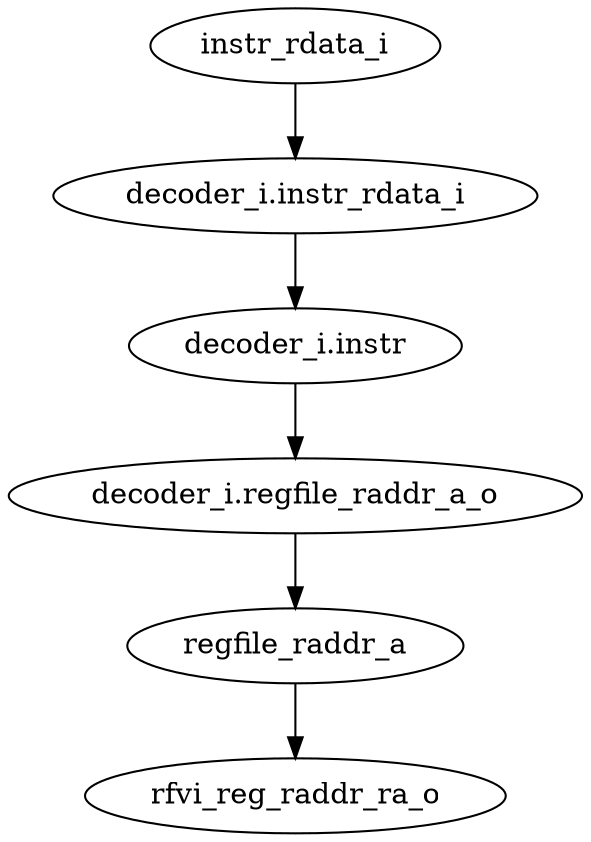 strict digraph "" {
	instr_rdata_i	 [complexity=6,
		importance=0.0111314396899,
		rank=0.00185523994832];
	"decoder_i.instr_rdata_i"	 [complexity=6,
		importance=0.00963547699949,
		rank=0.00160591283325];
	instr_rdata_i -> "decoder_i.instr_rdata_i";
	rfvi_reg_raddr_ra_o	 [complexity=0,
		importance=0.00196369500569,
		rank=0.0];
	"decoder_i.regfile_raddr_a_o"	 [complexity=2,
		importance=0.00533458464794,
		rank=0.00266729232397];
	regfile_raddr_a	 [complexity=2,
		importance=0.00383464990627,
		rank=0.00191732495314];
	"decoder_i.regfile_raddr_a_o" -> regfile_raddr_a;
	"decoder_i.instr"	 [complexity=4,
		importance=0.00776551521804,
		rank=0.00194137880451];
	"decoder_i.instr" -> "decoder_i.regfile_raddr_a_o";
	"decoder_i.instr_rdata_i" -> "decoder_i.instr";
	regfile_raddr_a -> rfvi_reg_raddr_ra_o;
}
